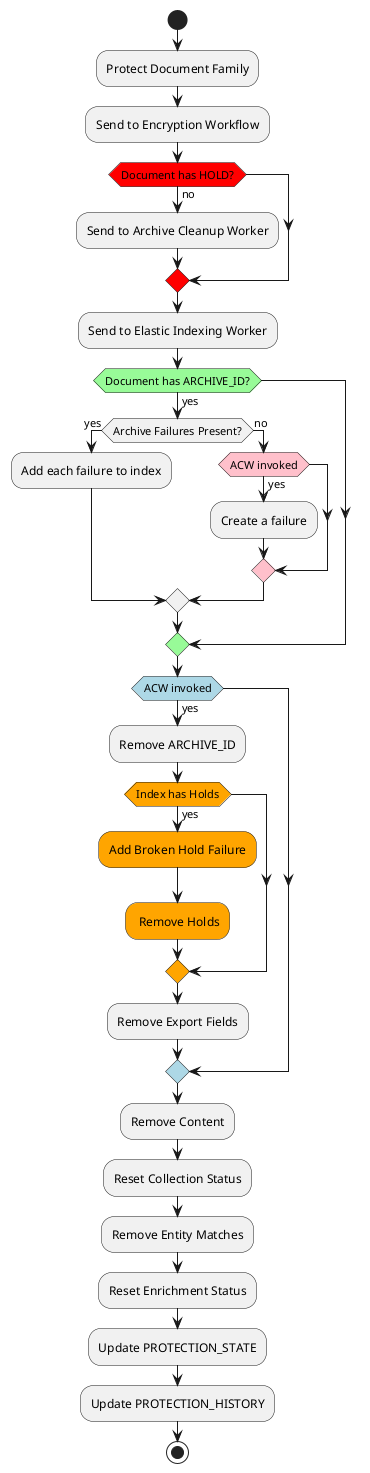 @startuml
start
    :Protect Document Family;
      :Send to Encryption Workflow;
      #red:if (Document has HOLD?) then (no)
        :Send to Archive Cleanup Worker;
      endif
      :Send to Elastic Indexing Worker;
      #palegreen:if (Document has ARCHIVE_ID?) then (yes)
        if (Archive Failures Present?) then (yes)
            :Add each failure to index;
        else (no)            
            #pink:if (ACW invoked) then (yes)                  
                :Create a failure;
            endif
        endif
      endif
      #lightblue:if (ACW invoked) then (yes)
        :Remove ARCHIVE_ID;
        #orange:if (Index has Holds) then (yes)   
            #orange:Add Broken Hold Failure;
            #orange: Remove Holds;
        endif
        :Remove Export Fields;
      endif   
      :Remove Content;
      :Reset Collection Status;
      
      :Remove Entity Matches;
      :Reset Enrichment Status;
      :Update PROTECTION_STATE;
      :Update PROTECTION_HISTORY;
stop



@enduml